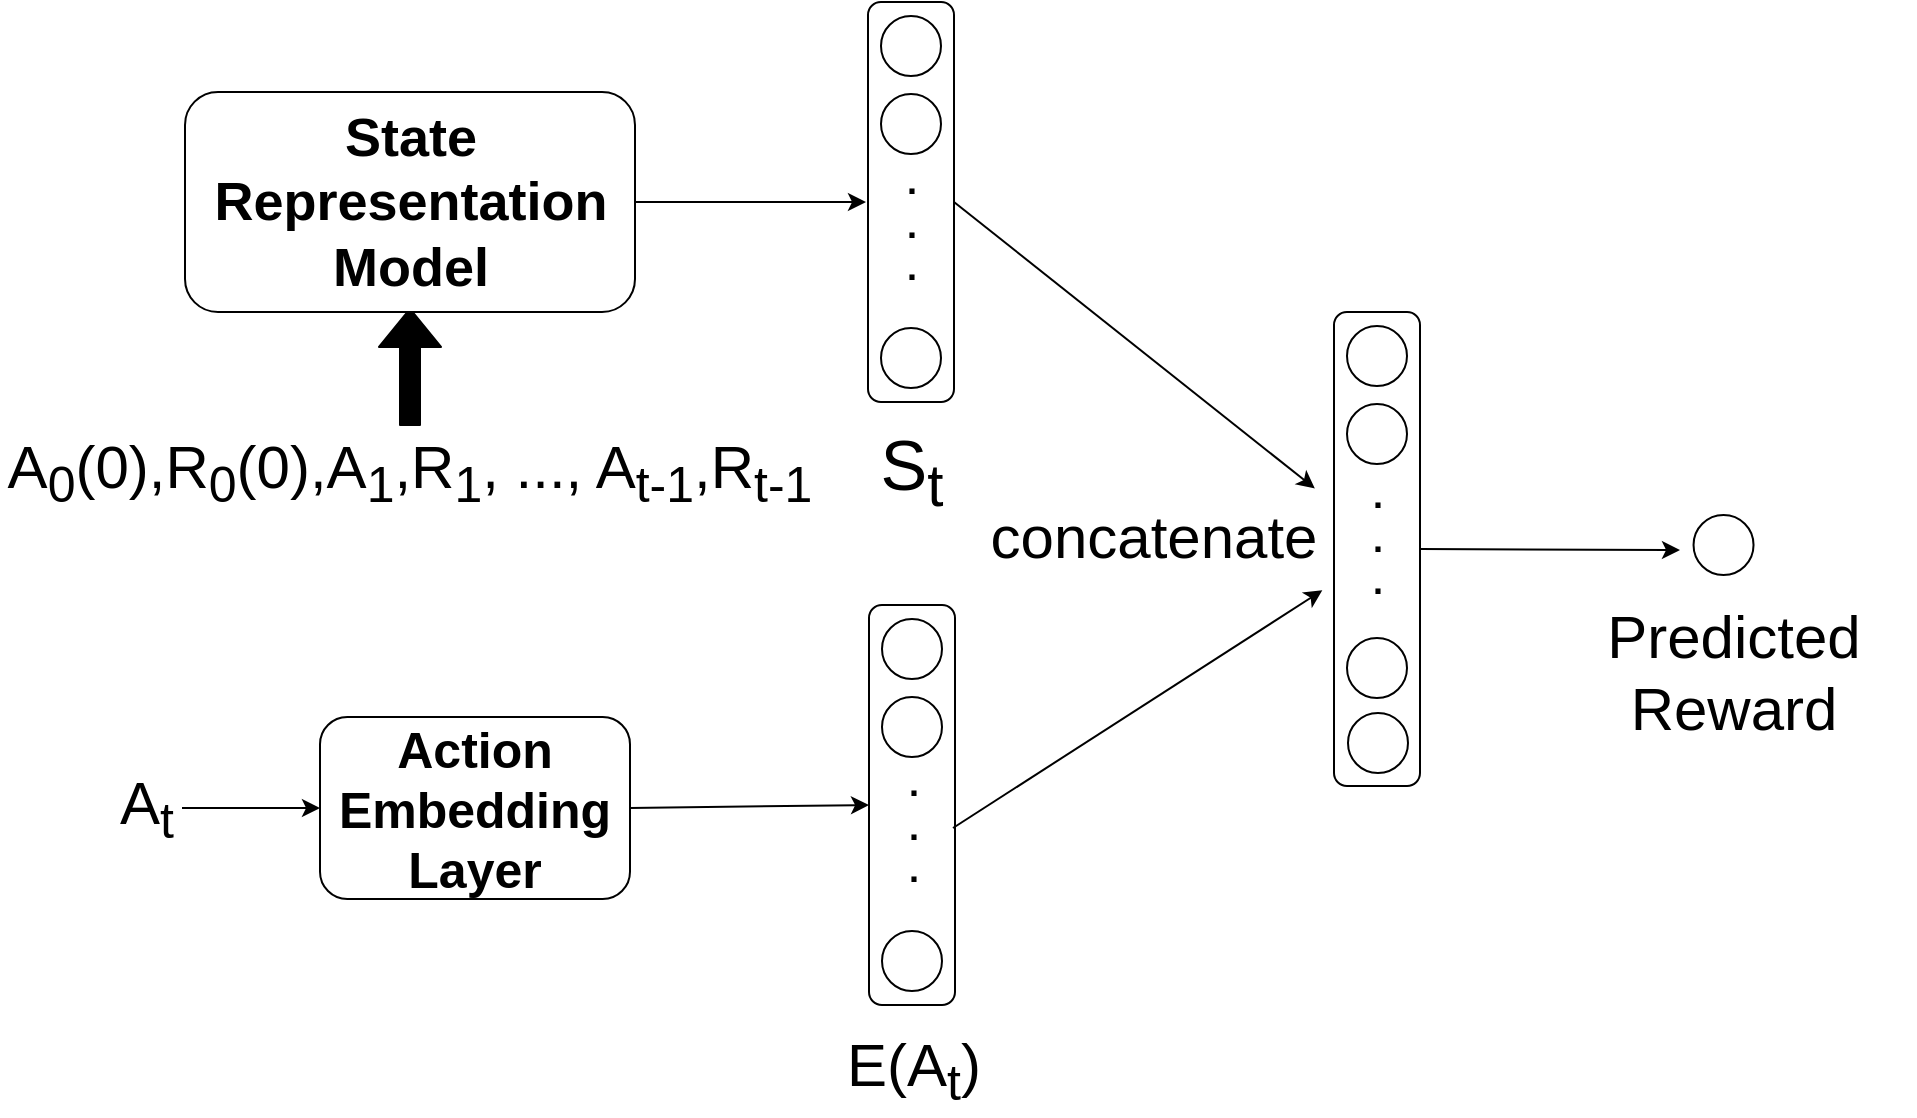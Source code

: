 <mxfile version="10.6.7" type="device"><diagram id="MSXAkvdIbxP1cdtOoaRy" name="Page-1"><mxGraphModel dx="2106" dy="682" grid="1" gridSize="10" guides="1" tooltips="1" connect="1" arrows="1" fold="1" page="1" pageScale="1" pageWidth="850" pageHeight="1100" math="0" shadow="0"><root><mxCell id="0"/><mxCell id="1" parent="0"/><mxCell id="h5dv3pfC217P09hdyg8s-1" value="&lt;font style=&quot;font-size: 30px&quot;&gt;&lt;font style=&quot;font-size: 30px&quot;&gt;A&lt;sub&gt;0&lt;/sub&gt;(0),R&lt;sub&gt;0&lt;/sub&gt;(0),A&lt;sub&gt;1&lt;/sub&gt;,R&lt;sub&gt;1&lt;/sub&gt;, ..., A&lt;/font&gt;&lt;font style=&quot;font-size: 30px&quot;&gt;&lt;sub&gt;t-1&lt;/sub&gt;,R&lt;sub&gt;t-1&lt;/sub&gt;&lt;/font&gt;&lt;/font&gt;" style="text;html=1;strokeColor=none;fillColor=none;align=center;verticalAlign=middle;whiteSpace=wrap;rounded=0;" vertex="1" parent="1"><mxGeometry x="-850" y="397.5" width="410" height="30" as="geometry"/></mxCell><mxCell id="h5dv3pfC217P09hdyg8s-2" value="&lt;font style=&quot;font-size: 35px&quot;&gt;S&lt;sub&gt;t&lt;/sub&gt;&lt;/font&gt;" style="text;html=1;strokeColor=none;fillColor=none;align=center;verticalAlign=middle;whiteSpace=wrap;rounded=0;" vertex="1" parent="1"><mxGeometry x="-424.5" y="389" width="60" height="47" as="geometry"/></mxCell><mxCell id="h5dv3pfC217P09hdyg8s-4" value="" style="shape=flexArrow;endArrow=classic;html=1;fillColor=#000000;" edge="1" parent="1"><mxGeometry width="50" height="50" relative="1" as="geometry"><mxPoint x="-645" y="390" as="sourcePoint"/><mxPoint x="-645" y="331" as="targetPoint"/></mxGeometry></mxCell><mxCell id="h5dv3pfC217P09hdyg8s-5" value="&lt;font style=&quot;font-size: 27px&quot;&gt;&lt;b&gt;State Representation Model&lt;/b&gt;&lt;/font&gt;" style="rounded=1;whiteSpace=wrap;html=1;" vertex="1" parent="1"><mxGeometry x="-757.5" y="223" width="225" height="110" as="geometry"/></mxCell><mxCell id="h5dv3pfC217P09hdyg8s-19" value="&lt;span style=&quot;font-size: 30px&quot;&gt;Predicted Reward&lt;/span&gt;" style="text;html=1;strokeColor=none;fillColor=none;align=center;verticalAlign=middle;whiteSpace=wrap;rounded=0;" vertex="1" parent="1"><mxGeometry x="-72.731" y="491.5" width="180" height="42" as="geometry"/></mxCell><mxCell id="h5dv3pfC217P09hdyg8s-35" value="" style="endArrow=classic;html=1;fillColor=#000000;exitX=1;exitY=0.5;exitDx=0;exitDy=0;entryX=0.5;entryY=1;entryDx=0;entryDy=0;" edge="1" parent="1" source="h5dv3pfC217P09hdyg8s-5"><mxGeometry width="50" height="50" relative="1" as="geometry"><mxPoint x="-840" y="520" as="sourcePoint"/><mxPoint x="-417" y="278" as="targetPoint"/></mxGeometry></mxCell><mxCell id="h5dv3pfC217P09hdyg8s-42" value="" style="rounded=1;whiteSpace=wrap;html=1;direction=south;" vertex="1" parent="1"><mxGeometry x="-416" y="178" width="43" height="200" as="geometry"/></mxCell><mxCell id="h5dv3pfC217P09hdyg8s-43" value="" style="ellipse;whiteSpace=wrap;html=1;aspect=fixed;" vertex="1" parent="1"><mxGeometry x="-409.5" y="185" width="30" height="30" as="geometry"/></mxCell><mxCell id="h5dv3pfC217P09hdyg8s-44" value="" style="ellipse;whiteSpace=wrap;html=1;aspect=fixed;" vertex="1" parent="1"><mxGeometry x="-409.5" y="224" width="30" height="30" as="geometry"/></mxCell><mxCell id="h5dv3pfC217P09hdyg8s-45" value="" style="ellipse;whiteSpace=wrap;html=1;aspect=fixed;" vertex="1" parent="1"><mxGeometry x="-409.5" y="341" width="30" height="30" as="geometry"/></mxCell><mxCell id="h5dv3pfC217P09hdyg8s-46" value="&lt;font style=&quot;font-size: 18px&quot;&gt;&lt;b&gt;.&lt;br&gt;.&lt;br&gt;.&lt;/b&gt;&lt;/font&gt;&lt;br&gt;" style="text;html=1;strokeColor=none;fillColor=none;align=center;verticalAlign=middle;whiteSpace=wrap;rounded=0;" vertex="1" parent="1"><mxGeometry x="-414" y="281" width="40" height="17" as="geometry"/></mxCell><mxCell id="h5dv3pfC217P09hdyg8s-52" value="" style="ellipse;whiteSpace=wrap;html=1;aspect=fixed;" vertex="1" parent="1"><mxGeometry x="-3.231" y="434.5" width="30" height="30" as="geometry"/></mxCell><mxCell id="h5dv3pfC217P09hdyg8s-53" value="&lt;font style=&quot;font-size: 30px&quot;&gt;&lt;font style=&quot;font-size: 30px&quot;&gt;A&lt;/font&gt;&lt;font style=&quot;font-size: 30px&quot;&gt;&lt;sub&gt;t&lt;/sub&gt;&lt;/font&gt;&lt;/font&gt;" style="text;html=1;strokeColor=none;fillColor=none;align=center;verticalAlign=middle;whiteSpace=wrap;rounded=0;" vertex="1" parent="1"><mxGeometry x="-794" y="561" width="35" height="40" as="geometry"/></mxCell><mxCell id="h5dv3pfC217P09hdyg8s-54" value="" style="endArrow=classic;html=1;fillColor=#000000;exitX=1;exitY=0.5;exitDx=0;exitDy=0;entryX=0;entryY=0.5;entryDx=0;entryDy=0;" edge="1" parent="1" source="h5dv3pfC217P09hdyg8s-53" target="h5dv3pfC217P09hdyg8s-55"><mxGeometry width="50" height="50" relative="1" as="geometry"><mxPoint x="-978.5" y="639.5" as="sourcePoint"/><mxPoint x="-758.5" y="629.5" as="targetPoint"/></mxGeometry></mxCell><mxCell id="h5dv3pfC217P09hdyg8s-55" value="&lt;b&gt;&lt;font style=&quot;font-size: 25px&quot;&gt;Action Embedding Layer&lt;/font&gt;&lt;/b&gt;" style="rounded=1;whiteSpace=wrap;html=1;" vertex="1" parent="1"><mxGeometry x="-690" y="535.5" width="155" height="91" as="geometry"/></mxCell><mxCell id="h5dv3pfC217P09hdyg8s-59" value="" style="rounded=1;whiteSpace=wrap;html=1;direction=south;" vertex="1" parent="1"><mxGeometry x="-415.5" y="479.5" width="43" height="200" as="geometry"/></mxCell><mxCell id="h5dv3pfC217P09hdyg8s-60" value="" style="ellipse;whiteSpace=wrap;html=1;aspect=fixed;" vertex="1" parent="1"><mxGeometry x="-409" y="486.5" width="30" height="30" as="geometry"/></mxCell><mxCell id="h5dv3pfC217P09hdyg8s-61" value="" style="ellipse;whiteSpace=wrap;html=1;aspect=fixed;" vertex="1" parent="1"><mxGeometry x="-409" y="525.5" width="30" height="30" as="geometry"/></mxCell><mxCell id="h5dv3pfC217P09hdyg8s-62" value="" style="ellipse;whiteSpace=wrap;html=1;aspect=fixed;" vertex="1" parent="1"><mxGeometry x="-409" y="642.5" width="30" height="30" as="geometry"/></mxCell><mxCell id="h5dv3pfC217P09hdyg8s-63" value="&lt;font style=&quot;font-size: 18px&quot;&gt;&lt;b&gt;.&lt;br&gt;.&lt;br&gt;.&lt;/b&gt;&lt;/font&gt;&lt;br&gt;" style="text;html=1;strokeColor=none;fillColor=none;align=center;verticalAlign=middle;whiteSpace=wrap;rounded=0;" vertex="1" parent="1"><mxGeometry x="-413.5" y="582.5" width="40" height="17" as="geometry"/></mxCell><mxCell id="h5dv3pfC217P09hdyg8s-64" value="&lt;font style=&quot;font-size: 30px&quot;&gt;E(A&lt;sub&gt;t&lt;/sub&gt;)&lt;/font&gt;" style="text;html=1;strokeColor=none;fillColor=none;align=center;verticalAlign=middle;whiteSpace=wrap;rounded=0;" vertex="1" parent="1"><mxGeometry x="-423.5" y="688" width="60" height="47" as="geometry"/></mxCell><mxCell id="h5dv3pfC217P09hdyg8s-65" value="" style="endArrow=classic;html=1;fillColor=#000000;exitX=1;exitY=0.5;exitDx=0;exitDy=0;entryX=0.5;entryY=1;entryDx=0;entryDy=0;" edge="1" parent="1" source="h5dv3pfC217P09hdyg8s-55" target="h5dv3pfC217P09hdyg8s-59"><mxGeometry width="50" height="50" relative="1" as="geometry"><mxPoint x="-840" y="822" as="sourcePoint"/><mxPoint x="-420" y="568" as="targetPoint"/></mxGeometry></mxCell><mxCell id="h5dv3pfC217P09hdyg8s-66" value="" style="endArrow=classic;html=1;fillColor=#000000;exitX=0.5;exitY=0;exitDx=0;exitDy=0;entryX=0.976;entryY=0.005;entryDx=0;entryDy=0;entryPerimeter=0;" edge="1" parent="1" source="h5dv3pfC217P09hdyg8s-42" target="h5dv3pfC217P09hdyg8s-77"><mxGeometry width="50" height="50" relative="1" as="geometry"><mxPoint x="-840" y="810" as="sourcePoint"/><mxPoint x="-200" y="410" as="targetPoint"/></mxGeometry></mxCell><mxCell id="h5dv3pfC217P09hdyg8s-67" value="" style="endArrow=classic;html=1;fillColor=#000000;exitX=1;exitY=0.5;exitDx=0;exitDy=0;entryX=0.998;entryY=1.089;entryDx=0;entryDy=0;entryPerimeter=0;" edge="1" parent="1" source="h5dv3pfC217P09hdyg8s-63" target="h5dv3pfC217P09hdyg8s-77"><mxGeometry width="50" height="50" relative="1" as="geometry"><mxPoint x="-840" y="810" as="sourcePoint"/><mxPoint x="-200" y="480" as="targetPoint"/></mxGeometry></mxCell><mxCell id="h5dv3pfC217P09hdyg8s-68" value="" style="rounded=1;whiteSpace=wrap;html=1;direction=south;" vertex="1" parent="1"><mxGeometry x="-183" y="333" width="43" height="237" as="geometry"/></mxCell><mxCell id="h5dv3pfC217P09hdyg8s-69" value="" style="ellipse;whiteSpace=wrap;html=1;aspect=fixed;" vertex="1" parent="1"><mxGeometry x="-176.5" y="340" width="30" height="30" as="geometry"/></mxCell><mxCell id="h5dv3pfC217P09hdyg8s-70" value="" style="ellipse;whiteSpace=wrap;html=1;aspect=fixed;" vertex="1" parent="1"><mxGeometry x="-176.5" y="379" width="30" height="30" as="geometry"/></mxCell><mxCell id="h5dv3pfC217P09hdyg8s-71" value="" style="ellipse;whiteSpace=wrap;html=1;aspect=fixed;" vertex="1" parent="1"><mxGeometry x="-176.5" y="496" width="30" height="30" as="geometry"/></mxCell><mxCell id="h5dv3pfC217P09hdyg8s-72" value="&lt;font style=&quot;font-size: 18px&quot;&gt;&lt;b&gt;.&lt;br&gt;.&lt;br&gt;.&lt;/b&gt;&lt;/font&gt;&lt;br&gt;" style="text;html=1;strokeColor=none;fillColor=none;align=center;verticalAlign=middle;whiteSpace=wrap;rounded=0;" vertex="1" parent="1"><mxGeometry x="-181" y="438" width="40" height="17" as="geometry"/></mxCell><mxCell id="h5dv3pfC217P09hdyg8s-75" value="" style="ellipse;whiteSpace=wrap;html=1;aspect=fixed;" vertex="1" parent="1"><mxGeometry x="-176" y="533.5" width="30" height="30" as="geometry"/></mxCell><mxCell id="h5dv3pfC217P09hdyg8s-77" value="&lt;font style=&quot;font-size: 30px&quot;&gt;concatenate&lt;/font&gt;" style="text;html=1;strokeColor=none;fillColor=none;align=center;verticalAlign=middle;whiteSpace=wrap;rounded=0;dashed=1;" vertex="1" parent="1"><mxGeometry x="-358.5" y="421" width="170" height="47" as="geometry"/></mxCell><mxCell id="h5dv3pfC217P09hdyg8s-79" value="" style="endArrow=classic;html=1;fillColor=#000000;exitX=0.5;exitY=0;exitDx=0;exitDy=0;" edge="1" parent="1" source="h5dv3pfC217P09hdyg8s-68"><mxGeometry width="50" height="50" relative="1" as="geometry"><mxPoint x="-840" y="810" as="sourcePoint"/><mxPoint x="-10" y="452" as="targetPoint"/></mxGeometry></mxCell></root></mxGraphModel></diagram></mxfile>